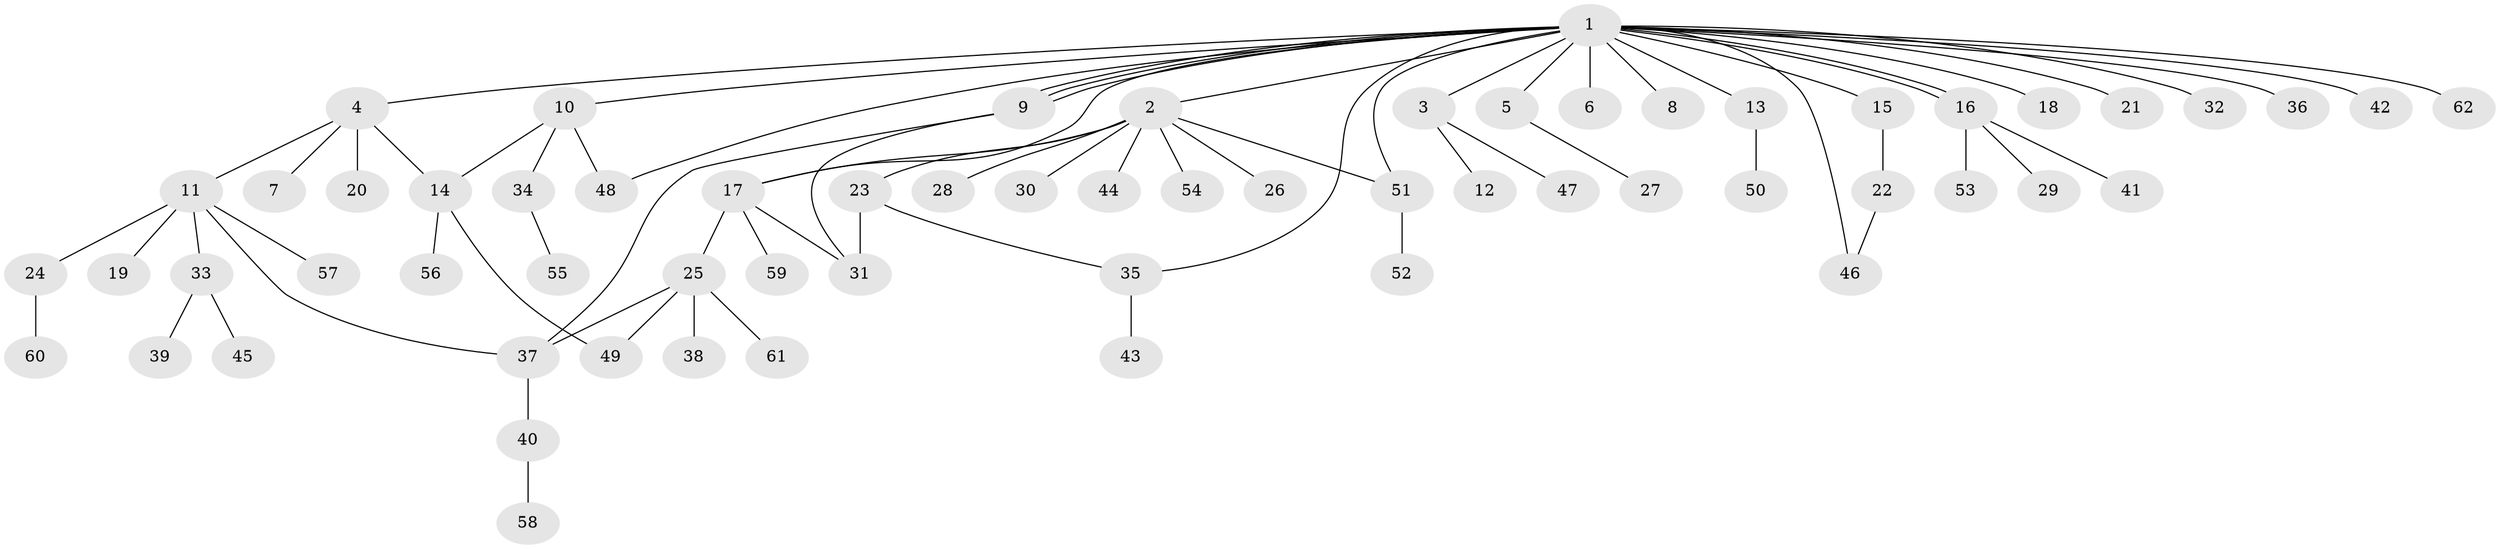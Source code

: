 // coarse degree distribution, {11: 0.05263157894736842, 5: 0.05263157894736842, 1: 0.47368421052631576, 3: 0.15789473684210525, 4: 0.10526315789473684, 6: 0.05263157894736842, 2: 0.10526315789473684}
// Generated by graph-tools (version 1.1) at 2025/50/03/04/25 22:50:07]
// undirected, 62 vertices, 75 edges
graph export_dot {
  node [color=gray90,style=filled];
  1;
  2;
  3;
  4;
  5;
  6;
  7;
  8;
  9;
  10;
  11;
  12;
  13;
  14;
  15;
  16;
  17;
  18;
  19;
  20;
  21;
  22;
  23;
  24;
  25;
  26;
  27;
  28;
  29;
  30;
  31;
  32;
  33;
  34;
  35;
  36;
  37;
  38;
  39;
  40;
  41;
  42;
  43;
  44;
  45;
  46;
  47;
  48;
  49;
  50;
  51;
  52;
  53;
  54;
  55;
  56;
  57;
  58;
  59;
  60;
  61;
  62;
  1 -- 2;
  1 -- 3;
  1 -- 4;
  1 -- 5;
  1 -- 6;
  1 -- 8;
  1 -- 9;
  1 -- 9;
  1 -- 9;
  1 -- 10;
  1 -- 13;
  1 -- 15;
  1 -- 16;
  1 -- 16;
  1 -- 17;
  1 -- 18;
  1 -- 21;
  1 -- 32;
  1 -- 35;
  1 -- 36;
  1 -- 42;
  1 -- 46;
  1 -- 48;
  1 -- 51;
  1 -- 62;
  2 -- 17;
  2 -- 23;
  2 -- 26;
  2 -- 28;
  2 -- 30;
  2 -- 44;
  2 -- 51;
  2 -- 54;
  3 -- 12;
  3 -- 47;
  4 -- 7;
  4 -- 11;
  4 -- 14;
  4 -- 20;
  5 -- 27;
  9 -- 31;
  9 -- 37;
  10 -- 14;
  10 -- 34;
  10 -- 48;
  11 -- 19;
  11 -- 24;
  11 -- 33;
  11 -- 37;
  11 -- 57;
  13 -- 50;
  14 -- 49;
  14 -- 56;
  15 -- 22;
  16 -- 29;
  16 -- 41;
  16 -- 53;
  17 -- 25;
  17 -- 31;
  17 -- 59;
  22 -- 46;
  23 -- 31;
  23 -- 35;
  24 -- 60;
  25 -- 37;
  25 -- 38;
  25 -- 49;
  25 -- 61;
  33 -- 39;
  33 -- 45;
  34 -- 55;
  35 -- 43;
  37 -- 40;
  40 -- 58;
  51 -- 52;
}
